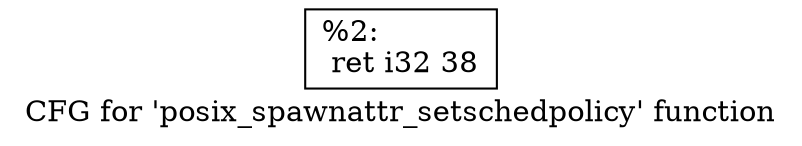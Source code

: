 digraph "CFG for 'posix_spawnattr_setschedpolicy' function" {
	label="CFG for 'posix_spawnattr_setschedpolicy' function";

	Node0x1af3ec0 [shape=record,label="{%2:\l  ret i32 38\l}"];
}
